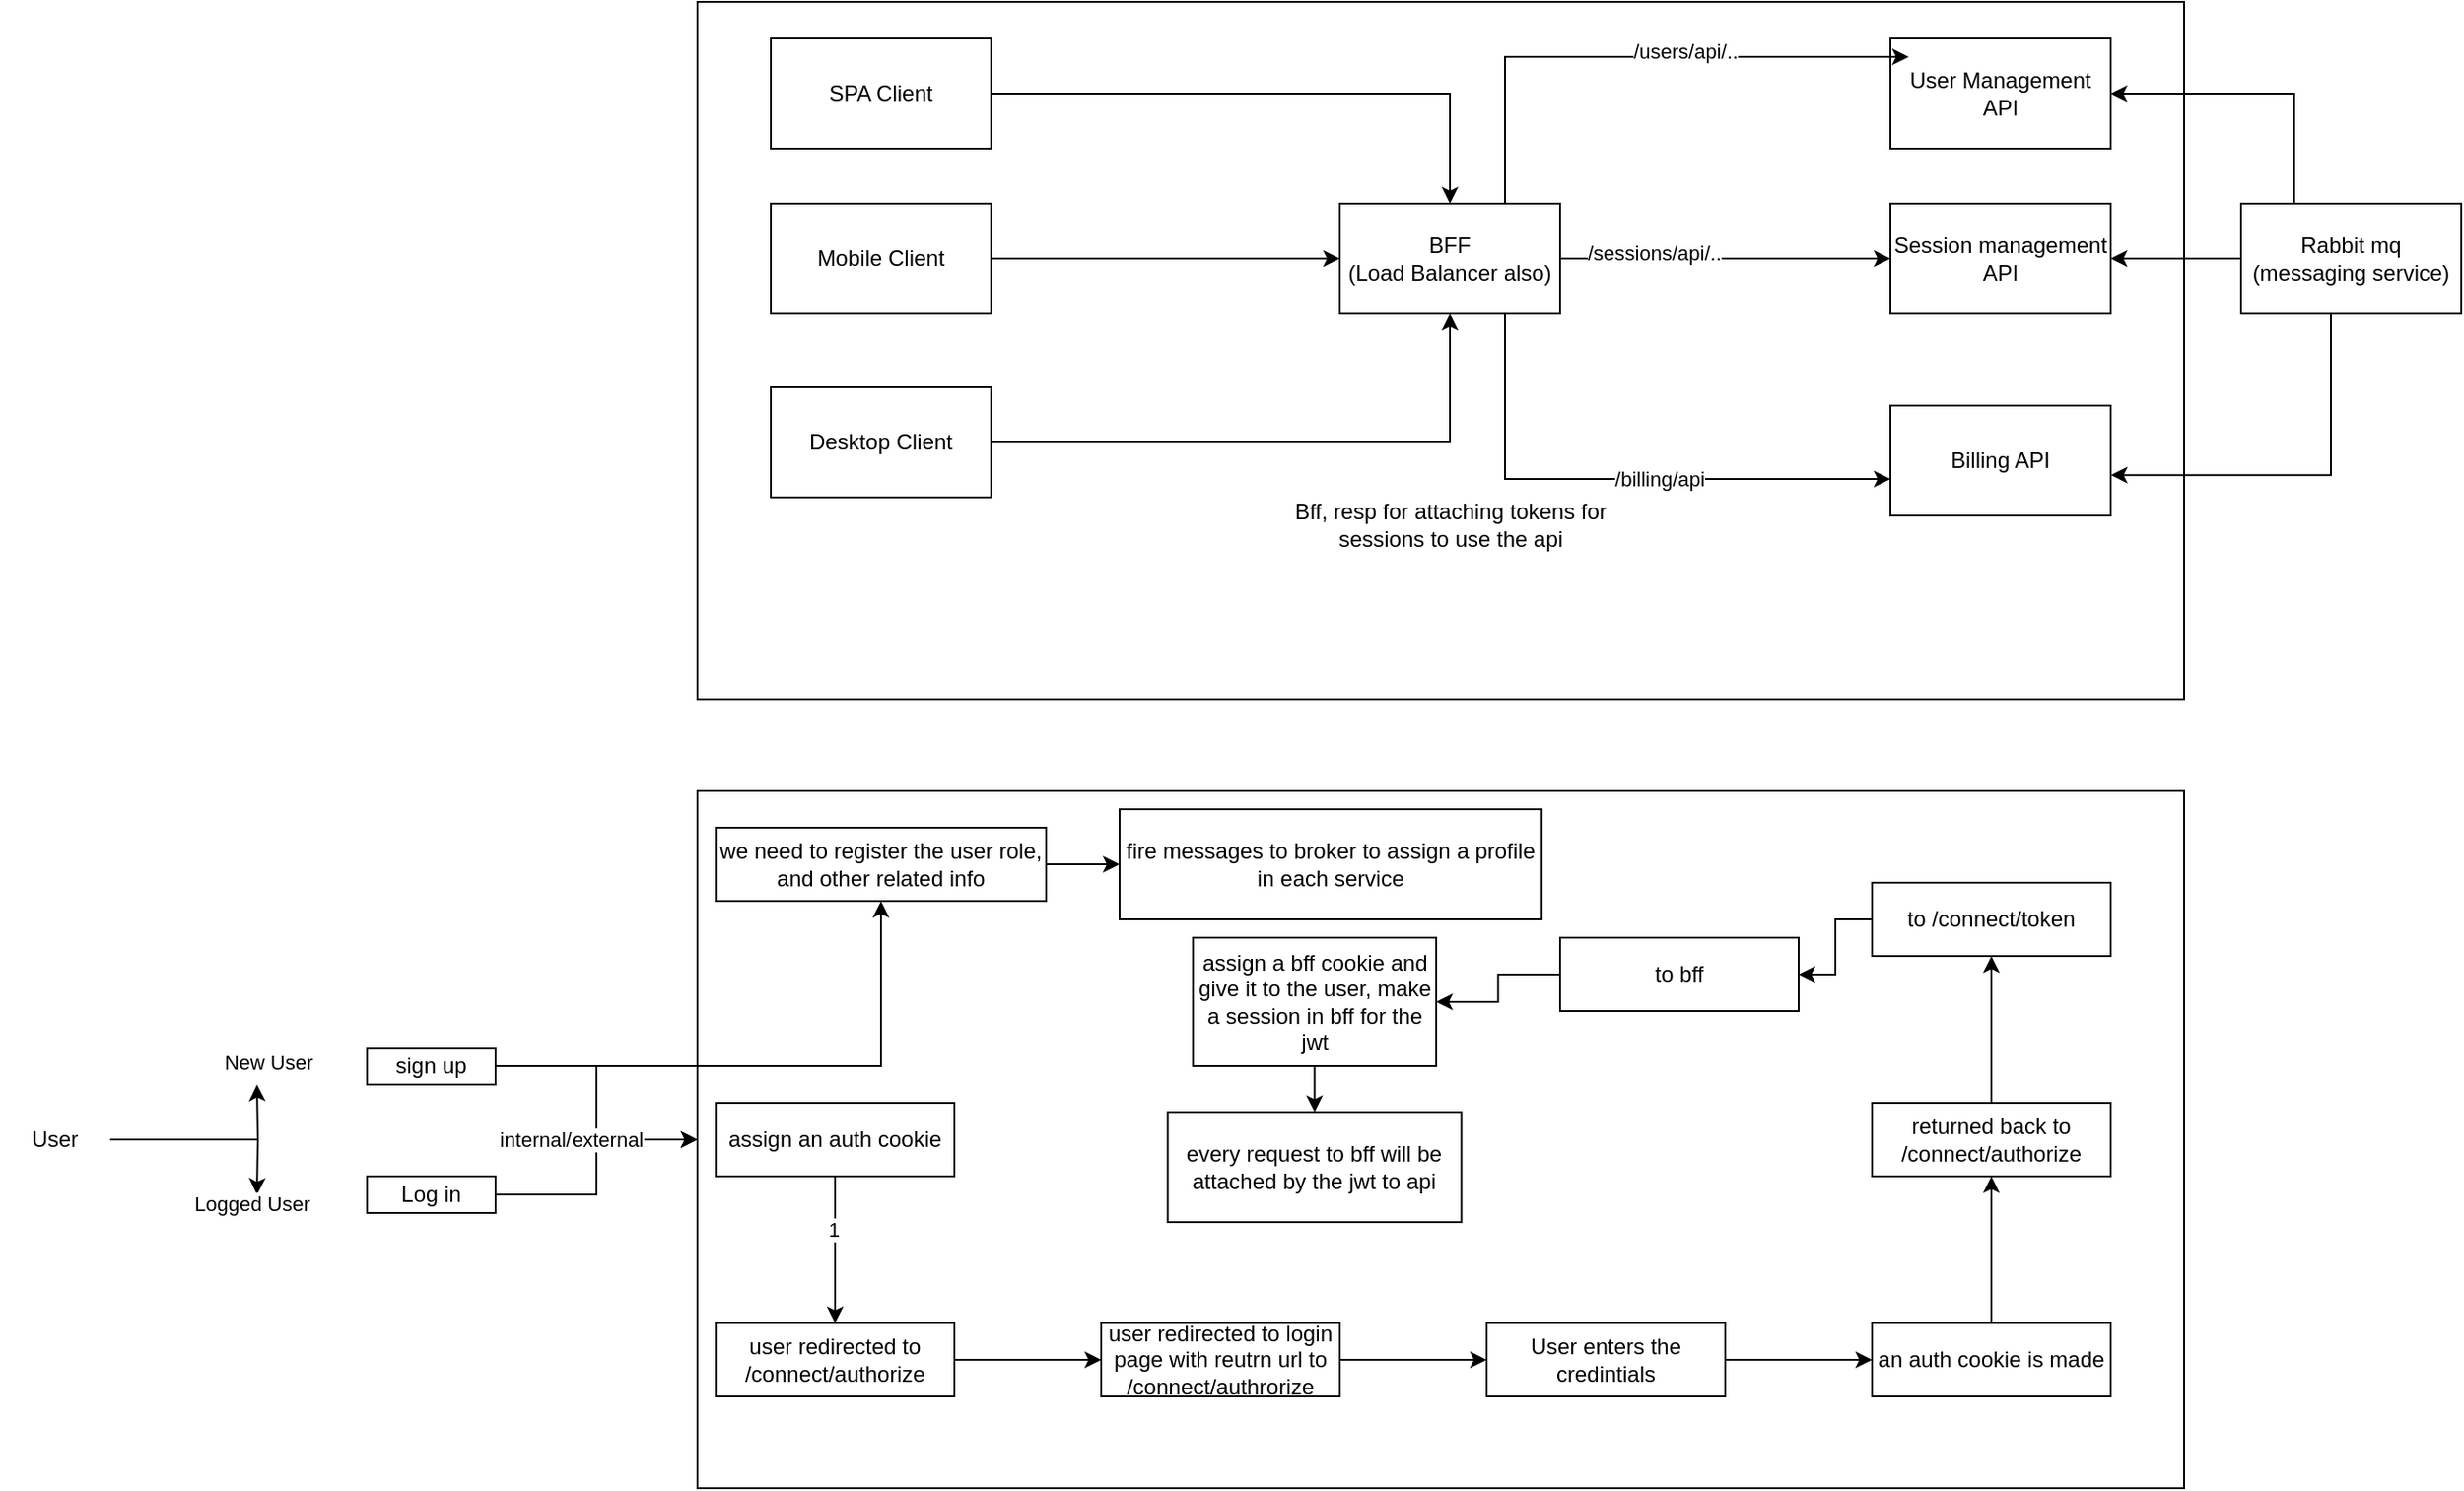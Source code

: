 <mxfile version="28.1.2">
  <diagram name="Page-1" id="xnZi6lC4hp2PnTK2ZD3j">
    <mxGraphModel dx="2364" dy="765" grid="1" gridSize="10" guides="1" tooltips="1" connect="1" arrows="1" fold="1" page="1" pageScale="1" pageWidth="850" pageHeight="1100" math="0" shadow="0">
      <root>
        <mxCell id="0" />
        <mxCell id="1" parent="0" />
        <mxCell id="xH5XawpameOzum3ILojz-1" value="" style="rounded=0;whiteSpace=wrap;html=1;" vertex="1" parent="1">
          <mxGeometry x="40" y="500" width="810" height="380" as="geometry" />
        </mxCell>
        <mxCell id="xH5XawpameOzum3ILojz-26" value="" style="rounded=0;whiteSpace=wrap;html=1;" vertex="1" parent="1">
          <mxGeometry x="40" y="930" width="810" height="380" as="geometry" />
        </mxCell>
        <mxCell id="xH5XawpameOzum3ILojz-8" style="edgeStyle=orthogonalEdgeStyle;rounded=0;orthogonalLoop=1;jettySize=auto;html=1;" edge="1" parent="1" source="xH5XawpameOzum3ILojz-2" target="xH5XawpameOzum3ILojz-5">
          <mxGeometry relative="1" as="geometry" />
        </mxCell>
        <mxCell id="xH5XawpameOzum3ILojz-2" value="SPA Client" style="rounded=0;whiteSpace=wrap;html=1;" vertex="1" parent="1">
          <mxGeometry x="80" y="520" width="120" height="60" as="geometry" />
        </mxCell>
        <mxCell id="xH5XawpameOzum3ILojz-10" style="edgeStyle=orthogonalEdgeStyle;rounded=0;orthogonalLoop=1;jettySize=auto;html=1;" edge="1" parent="1" source="xH5XawpameOzum3ILojz-5" target="xH5XawpameOzum3ILojz-9">
          <mxGeometry relative="1" as="geometry" />
        </mxCell>
        <mxCell id="xH5XawpameOzum3ILojz-11" value="/sessions/api/.." style="edgeLabel;html=1;align=center;verticalAlign=middle;resizable=0;points=[];" vertex="1" connectable="0" parent="xH5XawpameOzum3ILojz-10">
          <mxGeometry x="-0.431" y="3" relative="1" as="geometry">
            <mxPoint as="offset" />
          </mxGeometry>
        </mxCell>
        <mxCell id="xH5XawpameOzum3ILojz-19" style="edgeStyle=orthogonalEdgeStyle;rounded=0;orthogonalLoop=1;jettySize=auto;html=1;" edge="1" parent="1" source="xH5XawpameOzum3ILojz-5" target="xH5XawpameOzum3ILojz-13">
          <mxGeometry relative="1" as="geometry">
            <Array as="points">
              <mxPoint x="480" y="760" />
            </Array>
          </mxGeometry>
        </mxCell>
        <mxCell id="xH5XawpameOzum3ILojz-20" value="/billing/api" style="edgeLabel;html=1;align=center;verticalAlign=middle;resizable=0;points=[];" vertex="1" connectable="0" parent="xH5XawpameOzum3ILojz-19">
          <mxGeometry x="0.159" relative="1" as="geometry">
            <mxPoint as="offset" />
          </mxGeometry>
        </mxCell>
        <mxCell id="xH5XawpameOzum3ILojz-5" value="BFF&lt;br&gt;(Load Balancer also)" style="rounded=0;whiteSpace=wrap;html=1;" vertex="1" parent="1">
          <mxGeometry x="390" y="610" width="120" height="60" as="geometry" />
        </mxCell>
        <mxCell id="xH5XawpameOzum3ILojz-22" style="edgeStyle=orthogonalEdgeStyle;rounded=0;orthogonalLoop=1;jettySize=auto;html=1;" edge="1" parent="1" source="xH5XawpameOzum3ILojz-21" target="xH5XawpameOzum3ILojz-9">
          <mxGeometry relative="1" as="geometry" />
        </mxCell>
        <mxCell id="xH5XawpameOzum3ILojz-23" style="edgeStyle=orthogonalEdgeStyle;rounded=0;orthogonalLoop=1;jettySize=auto;html=1;" edge="1" parent="1" source="xH5XawpameOzum3ILojz-21" target="xH5XawpameOzum3ILojz-14">
          <mxGeometry relative="1" as="geometry">
            <Array as="points">
              <mxPoint x="910" y="550" />
            </Array>
          </mxGeometry>
        </mxCell>
        <mxCell id="xH5XawpameOzum3ILojz-21" value="Rabbit mq&lt;div&gt;(messaging service)&lt;/div&gt;" style="rounded=0;whiteSpace=wrap;html=1;" vertex="1" parent="1">
          <mxGeometry x="881" y="610" width="120" height="60" as="geometry" />
        </mxCell>
        <mxCell id="xH5XawpameOzum3ILojz-9" value="Session management API" style="rounded=0;whiteSpace=wrap;html=1;" vertex="1" parent="1">
          <mxGeometry x="690" y="610" width="120" height="60" as="geometry" />
        </mxCell>
        <mxCell id="xH5XawpameOzum3ILojz-13" value="Billing API" style="rounded=0;whiteSpace=wrap;html=1;" vertex="1" parent="1">
          <mxGeometry x="690" y="720" width="120" height="60" as="geometry" />
        </mxCell>
        <mxCell id="xH5XawpameOzum3ILojz-14" value="User Management API" style="rounded=0;whiteSpace=wrap;html=1;" vertex="1" parent="1">
          <mxGeometry x="690" y="520" width="120" height="60" as="geometry" />
        </mxCell>
        <mxCell id="xH5XawpameOzum3ILojz-6" style="edgeStyle=orthogonalEdgeStyle;rounded=0;orthogonalLoop=1;jettySize=auto;html=1;" edge="1" parent="1" source="xH5XawpameOzum3ILojz-3" target="xH5XawpameOzum3ILojz-5">
          <mxGeometry relative="1" as="geometry" />
        </mxCell>
        <mxCell id="xH5XawpameOzum3ILojz-3" value="Mobile Client" style="rounded=0;whiteSpace=wrap;html=1;" vertex="1" parent="1">
          <mxGeometry x="80" y="610" width="120" height="60" as="geometry" />
        </mxCell>
        <mxCell id="xH5XawpameOzum3ILojz-7" style="edgeStyle=orthogonalEdgeStyle;rounded=0;orthogonalLoop=1;jettySize=auto;html=1;" edge="1" parent="1" source="xH5XawpameOzum3ILojz-4" target="xH5XawpameOzum3ILojz-5">
          <mxGeometry relative="1" as="geometry" />
        </mxCell>
        <mxCell id="xH5XawpameOzum3ILojz-4" value="Desktop Client" style="rounded=0;whiteSpace=wrap;html=1;" vertex="1" parent="1">
          <mxGeometry x="80" y="710" width="120" height="60" as="geometry" />
        </mxCell>
        <mxCell id="xH5XawpameOzum3ILojz-17" style="edgeStyle=orthogonalEdgeStyle;rounded=0;orthogonalLoop=1;jettySize=auto;html=1;entryX=0.083;entryY=0.167;entryDx=0;entryDy=0;entryPerimeter=0;" edge="1" parent="1" source="xH5XawpameOzum3ILojz-5" target="xH5XawpameOzum3ILojz-14">
          <mxGeometry relative="1" as="geometry">
            <Array as="points">
              <mxPoint x="480" y="530" />
            </Array>
          </mxGeometry>
        </mxCell>
        <mxCell id="xH5XawpameOzum3ILojz-18" value="/users/api/.." style="edgeLabel;html=1;align=center;verticalAlign=middle;resizable=0;points=[];" vertex="1" connectable="0" parent="xH5XawpameOzum3ILojz-17">
          <mxGeometry x="0.182" y="3" relative="1" as="geometry">
            <mxPoint as="offset" />
          </mxGeometry>
        </mxCell>
        <mxCell id="xH5XawpameOzum3ILojz-24" style="edgeStyle=orthogonalEdgeStyle;rounded=0;orthogonalLoop=1;jettySize=auto;html=1;entryX=1.001;entryY=0.631;entryDx=0;entryDy=0;entryPerimeter=0;" edge="1" parent="1" source="xH5XawpameOzum3ILojz-21" target="xH5XawpameOzum3ILojz-13">
          <mxGeometry relative="1" as="geometry">
            <Array as="points">
              <mxPoint x="930" y="758" />
            </Array>
          </mxGeometry>
        </mxCell>
        <mxCell id="xH5XawpameOzum3ILojz-25" value="Bff, resp for attaching tokens for sessions to use the api" style="text;html=1;align=center;verticalAlign=middle;whiteSpace=wrap;rounded=0;" vertex="1" parent="1">
          <mxGeometry x="347.5" y="760" width="205" height="50" as="geometry" />
        </mxCell>
        <mxCell id="xH5XawpameOzum3ILojz-28" style="edgeStyle=orthogonalEdgeStyle;rounded=0;orthogonalLoop=1;jettySize=auto;html=1;" edge="1" parent="1" source="xH5XawpameOzum3ILojz-27">
          <mxGeometry relative="1" as="geometry">
            <mxPoint x="-200" y="1090" as="targetPoint" />
          </mxGeometry>
        </mxCell>
        <mxCell id="xH5XawpameOzum3ILojz-30" style="edgeStyle=orthogonalEdgeStyle;rounded=0;orthogonalLoop=1;jettySize=auto;html=1;" edge="1" parent="1" source="xH5XawpameOzum3ILojz-27">
          <mxGeometry relative="1" as="geometry">
            <mxPoint x="-200" y="1150" as="targetPoint" />
          </mxGeometry>
        </mxCell>
        <mxCell id="xH5XawpameOzum3ILojz-31" value="Logged User" style="edgeLabel;html=1;align=center;verticalAlign=middle;resizable=0;points=[];" vertex="1" connectable="0" parent="xH5XawpameOzum3ILojz-30">
          <mxGeometry x="1" y="-6" relative="1" as="geometry">
            <mxPoint x="3" y="5" as="offset" />
          </mxGeometry>
        </mxCell>
        <mxCell id="xH5XawpameOzum3ILojz-27" value="User" style="text;html=1;align=center;verticalAlign=middle;whiteSpace=wrap;rounded=0;" vertex="1" parent="1">
          <mxGeometry x="-340" y="1105" width="60" height="30" as="geometry" />
        </mxCell>
        <mxCell id="xH5XawpameOzum3ILojz-34" value="New User" style="edgeLabel;html=1;align=center;verticalAlign=middle;resizable=0;points=[];" vertex="1" connectable="0" parent="1">
          <mxGeometry x="-199.999" y="1104.997" as="geometry">
            <mxPoint x="6" y="-27" as="offset" />
          </mxGeometry>
        </mxCell>
        <mxCell id="xH5XawpameOzum3ILojz-39" value="" style="edgeStyle=orthogonalEdgeStyle;rounded=0;orthogonalLoop=1;jettySize=auto;html=1;" edge="1" parent="1" source="xH5XawpameOzum3ILojz-35" target="xH5XawpameOzum3ILojz-26">
          <mxGeometry relative="1" as="geometry" />
        </mxCell>
        <mxCell id="xH5XawpameOzum3ILojz-35" value="Log in" style="rounded=0;whiteSpace=wrap;html=1;" vertex="1" parent="1">
          <mxGeometry x="-140" y="1140" width="70" height="20" as="geometry" />
        </mxCell>
        <mxCell id="xH5XawpameOzum3ILojz-38" value="" style="edgeStyle=orthogonalEdgeStyle;rounded=0;orthogonalLoop=1;jettySize=auto;html=1;" edge="1" parent="1" source="xH5XawpameOzum3ILojz-36" target="xH5XawpameOzum3ILojz-26">
          <mxGeometry relative="1" as="geometry" />
        </mxCell>
        <mxCell id="xH5XawpameOzum3ILojz-40" value="internal/external" style="edgeLabel;html=1;align=center;verticalAlign=middle;resizable=0;points=[];" vertex="1" connectable="0" parent="xH5XawpameOzum3ILojz-38">
          <mxGeometry x="-0.606" y="-2" relative="1" as="geometry">
            <mxPoint x="11" y="38" as="offset" />
          </mxGeometry>
        </mxCell>
        <mxCell id="xH5XawpameOzum3ILojz-44" style="edgeStyle=orthogonalEdgeStyle;rounded=0;orthogonalLoop=1;jettySize=auto;html=1;" edge="1" parent="1" source="xH5XawpameOzum3ILojz-36" target="xH5XawpameOzum3ILojz-42">
          <mxGeometry relative="1" as="geometry" />
        </mxCell>
        <mxCell id="xH5XawpameOzum3ILojz-36" value="sign up" style="rounded=0;whiteSpace=wrap;html=1;" vertex="1" parent="1">
          <mxGeometry x="-140" y="1070" width="70" height="20" as="geometry" />
        </mxCell>
        <mxCell id="xH5XawpameOzum3ILojz-46" value="" style="edgeStyle=orthogonalEdgeStyle;rounded=0;orthogonalLoop=1;jettySize=auto;html=1;" edge="1" parent="1" source="xH5XawpameOzum3ILojz-42" target="xH5XawpameOzum3ILojz-45">
          <mxGeometry relative="1" as="geometry" />
        </mxCell>
        <mxCell id="xH5XawpameOzum3ILojz-42" value="we need to register the user role, and other related info" style="rounded=0;whiteSpace=wrap;html=1;" vertex="1" parent="1">
          <mxGeometry x="50" y="950" width="180" height="40" as="geometry" />
        </mxCell>
        <mxCell id="xH5XawpameOzum3ILojz-48" value="" style="edgeStyle=orthogonalEdgeStyle;rounded=0;orthogonalLoop=1;jettySize=auto;html=1;" edge="1" parent="1" source="xH5XawpameOzum3ILojz-43" target="xH5XawpameOzum3ILojz-47">
          <mxGeometry relative="1" as="geometry" />
        </mxCell>
        <mxCell id="xH5XawpameOzum3ILojz-49" value="1" style="edgeLabel;html=1;align=center;verticalAlign=middle;resizable=0;points=[];" vertex="1" connectable="0" parent="xH5XawpameOzum3ILojz-48">
          <mxGeometry x="-0.286" y="-1" relative="1" as="geometry">
            <mxPoint as="offset" />
          </mxGeometry>
        </mxCell>
        <mxCell id="xH5XawpameOzum3ILojz-43" value="assign an auth cookie" style="rounded=0;whiteSpace=wrap;html=1;" vertex="1" parent="1">
          <mxGeometry x="50" y="1100" width="130" height="40" as="geometry" />
        </mxCell>
        <mxCell id="xH5XawpameOzum3ILojz-45" value="fire messages to broker to assign a profile in each service" style="rounded=0;whiteSpace=wrap;html=1;" vertex="1" parent="1">
          <mxGeometry x="270" y="940" width="230" height="60" as="geometry" />
        </mxCell>
        <mxCell id="xH5XawpameOzum3ILojz-51" value="" style="edgeStyle=orthogonalEdgeStyle;rounded=0;orthogonalLoop=1;jettySize=auto;html=1;" edge="1" parent="1" source="xH5XawpameOzum3ILojz-47" target="xH5XawpameOzum3ILojz-50">
          <mxGeometry relative="1" as="geometry" />
        </mxCell>
        <mxCell id="xH5XawpameOzum3ILojz-47" value="user redirected to /connect/authorize" style="rounded=0;whiteSpace=wrap;html=1;" vertex="1" parent="1">
          <mxGeometry x="50" y="1220" width="130" height="40" as="geometry" />
        </mxCell>
        <mxCell id="xH5XawpameOzum3ILojz-53" value="" style="edgeStyle=orthogonalEdgeStyle;rounded=0;orthogonalLoop=1;jettySize=auto;html=1;" edge="1" parent="1" source="xH5XawpameOzum3ILojz-50" target="xH5XawpameOzum3ILojz-52">
          <mxGeometry relative="1" as="geometry" />
        </mxCell>
        <mxCell id="xH5XawpameOzum3ILojz-50" value="user redirected to login page with reutrn url to /connect/authrorize" style="rounded=0;whiteSpace=wrap;html=1;" vertex="1" parent="1">
          <mxGeometry x="260" y="1220" width="130" height="40" as="geometry" />
        </mxCell>
        <mxCell id="xH5XawpameOzum3ILojz-55" value="" style="edgeStyle=orthogonalEdgeStyle;rounded=0;orthogonalLoop=1;jettySize=auto;html=1;" edge="1" parent="1" source="xH5XawpameOzum3ILojz-52" target="xH5XawpameOzum3ILojz-54">
          <mxGeometry relative="1" as="geometry" />
        </mxCell>
        <mxCell id="xH5XawpameOzum3ILojz-52" value="User enters the credintials" style="rounded=0;whiteSpace=wrap;html=1;" vertex="1" parent="1">
          <mxGeometry x="470" y="1220" width="130" height="40" as="geometry" />
        </mxCell>
        <mxCell id="xH5XawpameOzum3ILojz-57" value="" style="edgeStyle=orthogonalEdgeStyle;rounded=0;orthogonalLoop=1;jettySize=auto;html=1;" edge="1" parent="1" source="xH5XawpameOzum3ILojz-54" target="xH5XawpameOzum3ILojz-56">
          <mxGeometry relative="1" as="geometry" />
        </mxCell>
        <mxCell id="xH5XawpameOzum3ILojz-54" value="an auth cookie is made" style="rounded=0;whiteSpace=wrap;html=1;" vertex="1" parent="1">
          <mxGeometry x="680" y="1220" width="130" height="40" as="geometry" />
        </mxCell>
        <mxCell id="xH5XawpameOzum3ILojz-59" value="" style="edgeStyle=orthogonalEdgeStyle;rounded=0;orthogonalLoop=1;jettySize=auto;html=1;" edge="1" parent="1" source="xH5XawpameOzum3ILojz-56" target="xH5XawpameOzum3ILojz-58">
          <mxGeometry relative="1" as="geometry" />
        </mxCell>
        <mxCell id="xH5XawpameOzum3ILojz-56" value="returned back to /connect/authorize" style="rounded=0;whiteSpace=wrap;html=1;" vertex="1" parent="1">
          <mxGeometry x="680" y="1100" width="130" height="40" as="geometry" />
        </mxCell>
        <mxCell id="xH5XawpameOzum3ILojz-61" value="" style="edgeStyle=orthogonalEdgeStyle;rounded=0;orthogonalLoop=1;jettySize=auto;html=1;" edge="1" parent="1" source="xH5XawpameOzum3ILojz-58" target="xH5XawpameOzum3ILojz-60">
          <mxGeometry relative="1" as="geometry" />
        </mxCell>
        <mxCell id="xH5XawpameOzum3ILojz-58" value="to /connect/token" style="rounded=0;whiteSpace=wrap;html=1;" vertex="1" parent="1">
          <mxGeometry x="680" y="980" width="130" height="40" as="geometry" />
        </mxCell>
        <mxCell id="xH5XawpameOzum3ILojz-65" value="" style="edgeStyle=orthogonalEdgeStyle;rounded=0;orthogonalLoop=1;jettySize=auto;html=1;" edge="1" parent="1" source="xH5XawpameOzum3ILojz-60" target="xH5XawpameOzum3ILojz-64">
          <mxGeometry relative="1" as="geometry" />
        </mxCell>
        <mxCell id="xH5XawpameOzum3ILojz-60" value="to bff" style="rounded=0;whiteSpace=wrap;html=1;" vertex="1" parent="1">
          <mxGeometry x="510" y="1010" width="130" height="40" as="geometry" />
        </mxCell>
        <mxCell id="xH5XawpameOzum3ILojz-67" value="" style="edgeStyle=orthogonalEdgeStyle;rounded=0;orthogonalLoop=1;jettySize=auto;html=1;" edge="1" parent="1" source="xH5XawpameOzum3ILojz-64" target="xH5XawpameOzum3ILojz-66">
          <mxGeometry relative="1" as="geometry" />
        </mxCell>
        <mxCell id="xH5XawpameOzum3ILojz-64" value="assign a bff cookie and give it to the user, make a session in bff for the jwt" style="rounded=0;whiteSpace=wrap;html=1;" vertex="1" parent="1">
          <mxGeometry x="310" y="1010" width="132.5" height="70" as="geometry" />
        </mxCell>
        <mxCell id="xH5XawpameOzum3ILojz-66" value="every request to bff will be attached by the jwt to api" style="rounded=0;whiteSpace=wrap;html=1;" vertex="1" parent="1">
          <mxGeometry x="296.25" y="1105" width="160" height="60" as="geometry" />
        </mxCell>
      </root>
    </mxGraphModel>
  </diagram>
</mxfile>

